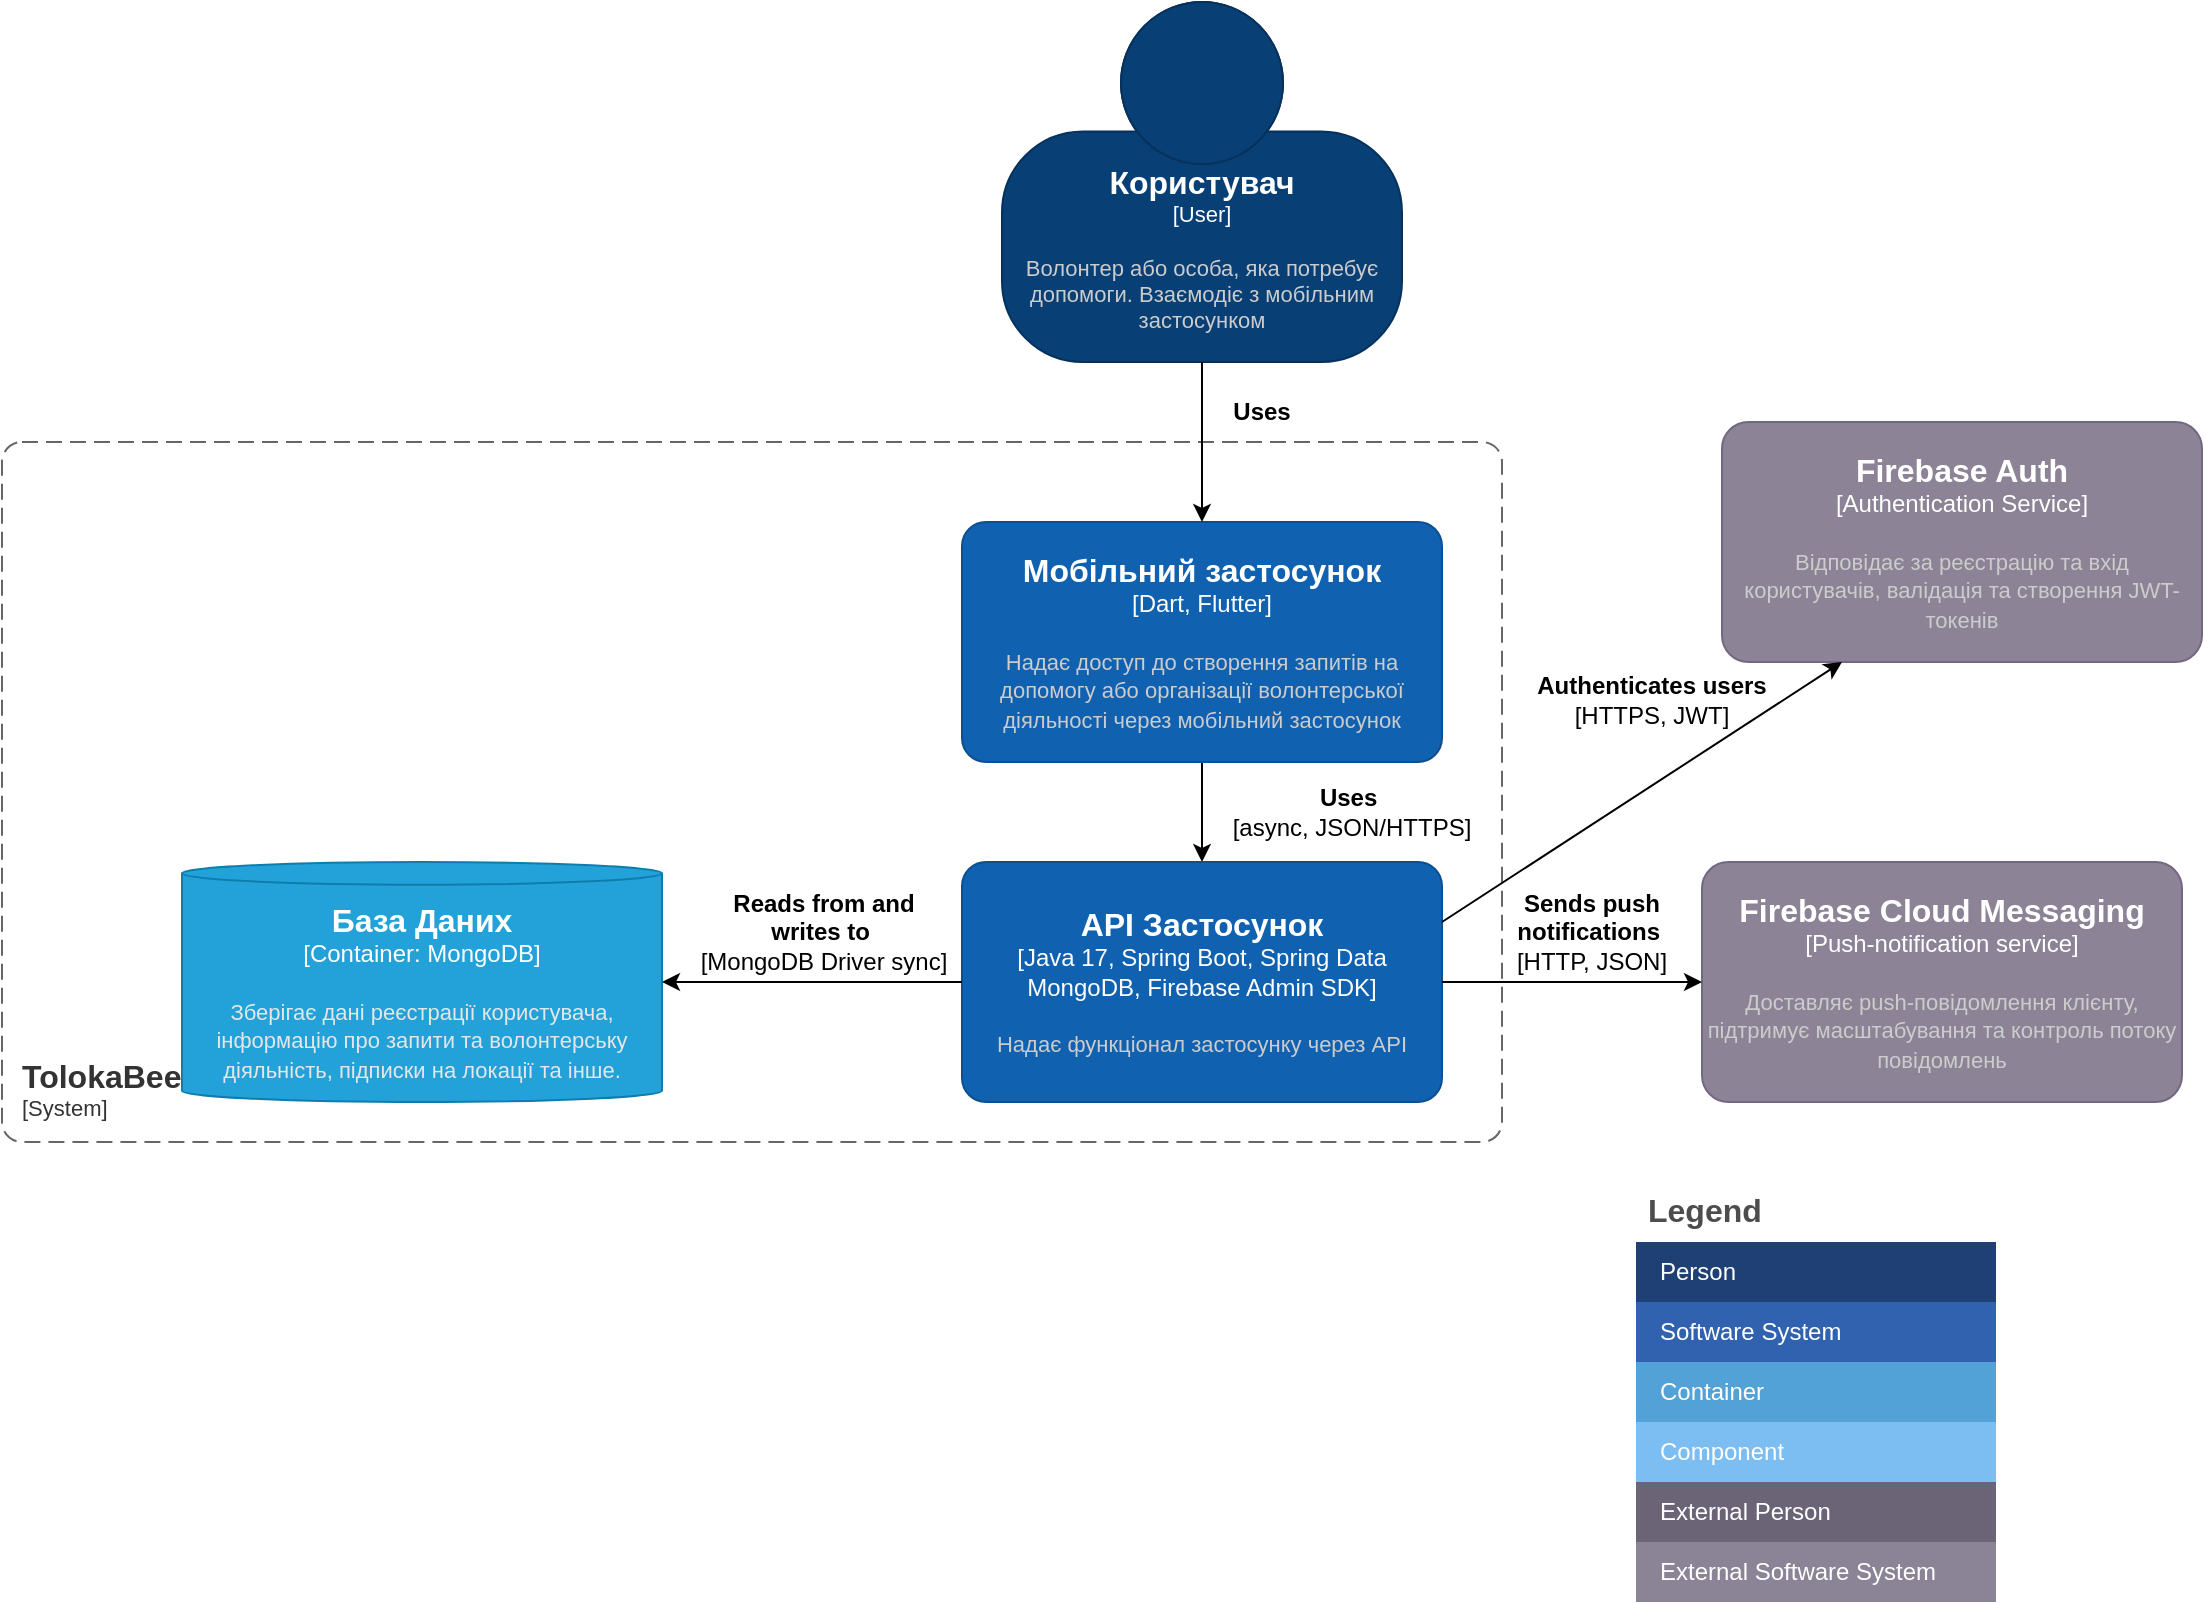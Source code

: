 <mxfile version="27.0.4">
  <diagram name="Page-1" id="p7aUT_tuG2PjZASoRFg2">
    <mxGraphModel dx="1845" dy="655" grid="1" gridSize="10" guides="1" tooltips="1" connect="1" arrows="1" fold="1" page="1" pageScale="1" pageWidth="827" pageHeight="1169" math="0" shadow="0">
      <root>
        <mxCell id="0" />
        <mxCell id="1" parent="0" />
        <object placeholders="1" c4Name="Користувач" c4Type="User" c4Description="Волонтер або особа, яка потребує допомоги. Взаємодіє з мобільним застосунком" label="&lt;font style=&quot;font-size: 16px&quot;&gt;&lt;b&gt;%c4Name%&lt;/b&gt;&lt;/font&gt;&lt;div&gt;[%c4Type%]&lt;/div&gt;&lt;br&gt;&lt;div&gt;&lt;font style=&quot;font-size: 11px&quot;&gt;&lt;font color=&quot;#cccccc&quot;&gt;%c4Description%&lt;/font&gt;&lt;/div&gt;" id="RuZr-qZEQ6fws2_jqmMx-1">
          <mxCell style="html=1;fontSize=11;dashed=0;whiteSpace=wrap;fillColor=#083F75;strokeColor=#06315C;fontColor=#ffffff;shape=mxgraph.c4.person2;align=center;metaEdit=1;points=[[0.5,0,0],[1,0.5,0],[1,0.75,0],[0.75,1,0],[0.5,1,0],[0.25,1,0],[0,0.75,0],[0,0.5,0]];resizable=0;" parent="1" vertex="1">
            <mxGeometry x="330" y="60" width="200" height="180" as="geometry" />
          </mxCell>
        </object>
        <object placeholders="1" c4Name="TolokaBee" c4Type="SystemScopeBoundary" c4Application="System" label="&lt;font style=&quot;font-size: 16px&quot;&gt;&lt;b&gt;&lt;div style=&quot;text-align: left&quot;&gt;%c4Name%&lt;/div&gt;&lt;/b&gt;&lt;/font&gt;&lt;div style=&quot;text-align: left&quot;&gt;[%c4Application%]&lt;/div&gt;" id="sKMLGzby4gU_tgU_4kDK-2">
          <mxCell style="rounded=1;fontSize=11;whiteSpace=wrap;html=1;dashed=1;arcSize=20;fillColor=none;strokeColor=#666666;fontColor=#333333;labelBackgroundColor=none;align=left;verticalAlign=bottom;labelBorderColor=none;spacingTop=0;spacing=10;dashPattern=8 4;metaEdit=1;rotatable=0;perimeter=rectanglePerimeter;noLabel=0;labelPadding=0;allowArrows=0;connectable=0;expand=0;recursiveResize=0;editable=1;pointerEvents=0;absoluteArcSize=1;points=[[0.25,0,0],[0.5,0,0],[0.75,0,0],[1,0.25,0],[1,0.5,0],[1,0.75,0],[0.75,1,0],[0.5,1,0],[0.25,1,0],[0,0.75,0],[0,0.5,0],[0,0.25,0]];" vertex="1" parent="1">
            <mxGeometry x="-170" y="280" width="750" height="350" as="geometry" />
          </mxCell>
        </object>
        <mxCell id="sKMLGzby4gU_tgU_4kDK-8" style="edgeStyle=orthogonalEdgeStyle;rounded=0;orthogonalLoop=1;jettySize=auto;html=1;" edge="1" parent="1" source="sKMLGzby4gU_tgU_4kDK-3" target="sKMLGzby4gU_tgU_4kDK-7">
          <mxGeometry relative="1" as="geometry" />
        </mxCell>
        <object placeholders="1" c4Name="Мобільний застосунок" c4Type="Dart, Flutter" c4Description="Надає доступ до створення запитів на допомогу або організації волонтерської діяльності через мобільний застосунок" label="&lt;font style=&quot;font-size: 16px&quot;&gt;&lt;b&gt;%c4Name%&lt;/b&gt;&lt;/font&gt;&lt;div&gt;[%c4Type%]&lt;/div&gt;&lt;br&gt;&lt;div&gt;&lt;font style=&quot;font-size: 11px&quot;&gt;&lt;font color=&quot;#cccccc&quot;&gt;%c4Description%&lt;/font&gt;&lt;/div&gt;" id="sKMLGzby4gU_tgU_4kDK-3">
          <mxCell style="rounded=1;whiteSpace=wrap;html=1;labelBackgroundColor=none;fillColor=#1061B0;fontColor=#ffffff;align=center;arcSize=10;strokeColor=#0D5091;metaEdit=1;resizable=0;points=[[0.25,0,0],[0.5,0,0],[0.75,0,0],[1,0.25,0],[1,0.5,0],[1,0.75,0],[0.75,1,0],[0.5,1,0],[0.25,1,0],[0,0.75,0],[0,0.5,0],[0,0.25,0]];" vertex="1" parent="1">
            <mxGeometry x="310" y="320" width="240" height="120" as="geometry" />
          </mxCell>
        </object>
        <mxCell id="sKMLGzby4gU_tgU_4kDK-5" style="edgeStyle=orthogonalEdgeStyle;rounded=0;orthogonalLoop=1;jettySize=auto;html=1;entryX=0.5;entryY=0;entryDx=0;entryDy=0;entryPerimeter=0;" edge="1" parent="1" source="RuZr-qZEQ6fws2_jqmMx-1" target="sKMLGzby4gU_tgU_4kDK-3">
          <mxGeometry relative="1" as="geometry" />
        </mxCell>
        <mxCell id="sKMLGzby4gU_tgU_4kDK-6" value="Uses" style="text;html=1;align=center;verticalAlign=middle;whiteSpace=wrap;rounded=0;fontStyle=1" vertex="1" parent="1">
          <mxGeometry x="430" y="250" width="60" height="30" as="geometry" />
        </mxCell>
        <object placeholders="1" c4Name="API Застосунок" c4Type="Java 17, Spring Boot, Spring Data MongoDB, Firebase Admin SDK" c4Description="Надає функціонал застосунку через API" label="&lt;font style=&quot;font-size: 16px&quot;&gt;&lt;b&gt;%c4Name%&lt;/b&gt;&lt;/font&gt;&lt;div&gt;[%c4Type%]&lt;/div&gt;&lt;br&gt;&lt;div&gt;&lt;font style=&quot;font-size: 11px&quot;&gt;&lt;font color=&quot;#cccccc&quot;&gt;%c4Description%&lt;/font&gt;&lt;/div&gt;" id="sKMLGzby4gU_tgU_4kDK-7">
          <mxCell style="rounded=1;whiteSpace=wrap;html=1;labelBackgroundColor=none;fillColor=#1061B0;fontColor=#ffffff;align=center;arcSize=10;strokeColor=#0D5091;metaEdit=1;resizable=0;points=[[0.25,0,0],[0.5,0,0],[0.75,0,0],[1,0.25,0],[1,0.5,0],[1,0.75,0],[0.75,1,0],[0.5,1,0],[0.25,1,0],[0,0.75,0],[0,0.5,0],[0,0.25,0]];" vertex="1" parent="1">
            <mxGeometry x="310" y="490" width="240" height="120" as="geometry" />
          </mxCell>
        </object>
        <mxCell id="sKMLGzby4gU_tgU_4kDK-9" value="&lt;b&gt;Uses&lt;/b&gt;&amp;nbsp;&lt;div&gt;[async, JSON/HTTPS]&lt;/div&gt;" style="text;html=1;align=center;verticalAlign=middle;whiteSpace=wrap;rounded=0;" vertex="1" parent="1">
          <mxGeometry x="440" y="450" width="130" height="30" as="geometry" />
        </mxCell>
        <object placeholders="1" c4Name="База Даних" c4Type="Container" c4Technology="MongoDB" c4Description="Зберігає дані реєстрації користувача, інформацію про запити та волонтерську діяльність, підписки на локації та інше." label="&lt;font style=&quot;font-size: 16px&quot;&gt;&lt;b&gt;%c4Name%&lt;/b&gt;&lt;/font&gt;&lt;div&gt;[%c4Type%:&amp;nbsp;%c4Technology%]&lt;/div&gt;&lt;br&gt;&lt;div&gt;&lt;font style=&quot;font-size: 11px&quot;&gt;&lt;font color=&quot;#E6E6E6&quot;&gt;%c4Description%&lt;/font&gt;&lt;/div&gt;" id="sKMLGzby4gU_tgU_4kDK-10">
          <mxCell style="shape=cylinder3;size=5.667;whiteSpace=wrap;html=1;boundedLbl=1;rounded=0;labelBackgroundColor=none;fillColor=#23A2D9;fontSize=12;fontColor=#ffffff;align=center;strokeColor=#0E7DAD;metaEdit=1;points=[[0.5,0,0],[1,0.25,0],[1,0.5,0],[1,0.75,0],[0.5,1,0],[0,0.75,0],[0,0.5,0],[0,0.25,0]];resizable=0;" vertex="1" parent="1">
            <mxGeometry x="-80" y="490" width="240" height="120" as="geometry" />
          </mxCell>
        </object>
        <mxCell id="sKMLGzby4gU_tgU_4kDK-11" style="edgeStyle=orthogonalEdgeStyle;rounded=0;orthogonalLoop=1;jettySize=auto;html=1;entryX=1;entryY=0.5;entryDx=0;entryDy=0;entryPerimeter=0;" edge="1" parent="1" source="sKMLGzby4gU_tgU_4kDK-7" target="sKMLGzby4gU_tgU_4kDK-10">
          <mxGeometry relative="1" as="geometry" />
        </mxCell>
        <mxCell id="sKMLGzby4gU_tgU_4kDK-12" value="&lt;b&gt;Reads from and writes to&lt;/b&gt;&amp;nbsp;&lt;div&gt;[MongoDB Driver sync]&lt;/div&gt;" style="text;html=1;align=center;verticalAlign=middle;whiteSpace=wrap;rounded=0;" vertex="1" parent="1">
          <mxGeometry x="176" y="510" width="130" height="30" as="geometry" />
        </mxCell>
        <object placeholders="1" c4Name="Firebase Auth" c4Type="Authentication Service" c4Description="Відповідає за реєстрацію та вхід користувачів, валідація та створення JWT-токенів" label="&lt;font style=&quot;font-size: 16px&quot;&gt;&lt;b&gt;%c4Name%&lt;/b&gt;&lt;/font&gt;&lt;div&gt;[%c4Type%]&lt;/div&gt;&lt;br&gt;&lt;div&gt;&lt;font style=&quot;font-size: 11px&quot;&gt;&lt;font color=&quot;#cccccc&quot;&gt;%c4Description%&lt;/font&gt;&lt;/div&gt;" id="sKMLGzby4gU_tgU_4kDK-13">
          <mxCell style="rounded=1;whiteSpace=wrap;html=1;labelBackgroundColor=none;fillColor=#8C8496;fontColor=#ffffff;align=center;arcSize=11;strokeColor=#736782;metaEdit=1;resizable=0;points=[[0.25,0,0],[0.5,0,0],[0.75,0,0],[1,0.25,0],[1,0.5,0],[1,0.75,0],[0.75,1,0],[0.5,1,0],[0.25,1,0],[0,0.75,0],[0,0.5,0],[0,0.25,0]];" vertex="1" parent="1">
            <mxGeometry x="690" y="270" width="240" height="120" as="geometry" />
          </mxCell>
        </object>
        <object placeholders="1" c4Name="Firebase Cloud Messaging" c4Type="Push-notification service" c4Description="Доставляє push-повідомлення клієнту, підтримує масштабування та контроль потоку повідомлень" label="&lt;font style=&quot;font-size: 16px&quot;&gt;&lt;b&gt;%c4Name%&lt;/b&gt;&lt;/font&gt;&lt;div&gt;[%c4Type%]&lt;/div&gt;&lt;br&gt;&lt;div&gt;&lt;font style=&quot;font-size: 11px&quot;&gt;&lt;font color=&quot;#cccccc&quot;&gt;%c4Description%&lt;/font&gt;&lt;/div&gt;" id="sKMLGzby4gU_tgU_4kDK-14">
          <mxCell style="rounded=1;whiteSpace=wrap;html=1;labelBackgroundColor=none;fillColor=#8C8496;fontColor=#ffffff;align=center;arcSize=11;strokeColor=#736782;metaEdit=1;resizable=0;points=[[0.25,0,0],[0.5,0,0],[0.75,0,0],[1,0.25,0],[1,0.5,0],[1,0.75,0],[0.75,1,0],[0.5,1,0],[0.25,1,0],[0,0.75,0],[0,0.5,0],[0,0.25,0]];" vertex="1" parent="1">
            <mxGeometry x="680" y="490" width="240" height="120" as="geometry" />
          </mxCell>
        </object>
        <mxCell id="sKMLGzby4gU_tgU_4kDK-15" style="rounded=0;orthogonalLoop=1;jettySize=auto;html=1;exitX=1;exitY=0.25;exitDx=0;exitDy=0;exitPerimeter=0;entryX=0.25;entryY=1;entryDx=0;entryDy=0;entryPerimeter=0;" edge="1" parent="1" source="sKMLGzby4gU_tgU_4kDK-7" target="sKMLGzby4gU_tgU_4kDK-13">
          <mxGeometry relative="1" as="geometry" />
        </mxCell>
        <mxCell id="sKMLGzby4gU_tgU_4kDK-16" style="edgeStyle=orthogonalEdgeStyle;rounded=0;orthogonalLoop=1;jettySize=auto;html=1;exitX=1;exitY=0.5;exitDx=0;exitDy=0;exitPerimeter=0;entryX=0;entryY=0.5;entryDx=0;entryDy=0;entryPerimeter=0;" edge="1" parent="1" source="sKMLGzby4gU_tgU_4kDK-7" target="sKMLGzby4gU_tgU_4kDK-14">
          <mxGeometry relative="1" as="geometry" />
        </mxCell>
        <mxCell id="sKMLGzby4gU_tgU_4kDK-17" value="&lt;b&gt;Authenticates users &lt;/b&gt;[HTTPS, JWT]" style="text;html=1;align=center;verticalAlign=middle;whiteSpace=wrap;rounded=0;" vertex="1" parent="1">
          <mxGeometry x="590" y="394" width="130" height="30" as="geometry" />
        </mxCell>
        <mxCell id="sKMLGzby4gU_tgU_4kDK-18" value="&lt;b&gt;Sends push notifications&amp;nbsp;&lt;/b&gt;&lt;div&gt;[HTTP, JSON]&lt;/div&gt;" style="text;html=1;align=center;verticalAlign=middle;whiteSpace=wrap;rounded=0;" vertex="1" parent="1">
          <mxGeometry x="560" y="510" width="130" height="30" as="geometry" />
        </mxCell>
        <mxCell id="sKMLGzby4gU_tgU_4kDK-19" value="Legend" style="shape=table;startSize=30;container=1;collapsible=0;childLayout=tableLayout;fontSize=16;align=left;verticalAlign=top;fillColor=none;strokeColor=none;fontColor=#4D4D4D;fontStyle=1;spacingLeft=6;spacing=0;resizable=0;" vertex="1" parent="1">
          <mxGeometry x="647" y="650" width="180" height="210" as="geometry" />
        </mxCell>
        <mxCell id="sKMLGzby4gU_tgU_4kDK-20" value="" style="shape=tableRow;horizontal=0;startSize=0;swimlaneHead=0;swimlaneBody=0;strokeColor=inherit;top=0;left=0;bottom=0;right=0;collapsible=0;dropTarget=0;fillColor=none;points=[[0,0.5],[1,0.5]];portConstraint=eastwest;fontSize=12;" vertex="1" parent="sKMLGzby4gU_tgU_4kDK-19">
          <mxGeometry y="30" width="180" height="30" as="geometry" />
        </mxCell>
        <mxCell id="sKMLGzby4gU_tgU_4kDK-21" value="Person" style="shape=partialRectangle;html=1;whiteSpace=wrap;connectable=0;strokeColor=inherit;overflow=hidden;fillColor=#1E4074;top=0;left=0;bottom=0;right=0;pointerEvents=1;fontSize=12;align=left;fontColor=#FFFFFF;gradientColor=none;spacingLeft=10;spacingRight=4;" vertex="1" parent="sKMLGzby4gU_tgU_4kDK-20">
          <mxGeometry width="180" height="30" as="geometry">
            <mxRectangle width="180" height="30" as="alternateBounds" />
          </mxGeometry>
        </mxCell>
        <mxCell id="sKMLGzby4gU_tgU_4kDK-22" value="" style="shape=tableRow;horizontal=0;startSize=0;swimlaneHead=0;swimlaneBody=0;strokeColor=inherit;top=0;left=0;bottom=0;right=0;collapsible=0;dropTarget=0;fillColor=none;points=[[0,0.5],[1,0.5]];portConstraint=eastwest;fontSize=12;" vertex="1" parent="sKMLGzby4gU_tgU_4kDK-19">
          <mxGeometry y="60" width="180" height="30" as="geometry" />
        </mxCell>
        <mxCell id="sKMLGzby4gU_tgU_4kDK-23" value="Software System" style="shape=partialRectangle;html=1;whiteSpace=wrap;connectable=0;strokeColor=inherit;overflow=hidden;fillColor=#3162AF;top=0;left=0;bottom=0;right=0;pointerEvents=1;fontSize=12;align=left;fontColor=#FFFFFF;gradientColor=none;spacingLeft=10;spacingRight=4;" vertex="1" parent="sKMLGzby4gU_tgU_4kDK-22">
          <mxGeometry width="180" height="30" as="geometry">
            <mxRectangle width="180" height="30" as="alternateBounds" />
          </mxGeometry>
        </mxCell>
        <mxCell id="sKMLGzby4gU_tgU_4kDK-24" value="" style="shape=tableRow;horizontal=0;startSize=0;swimlaneHead=0;swimlaneBody=0;strokeColor=inherit;top=0;left=0;bottom=0;right=0;collapsible=0;dropTarget=0;fillColor=none;points=[[0,0.5],[1,0.5]];portConstraint=eastwest;fontSize=12;" vertex="1" parent="sKMLGzby4gU_tgU_4kDK-19">
          <mxGeometry y="90" width="180" height="30" as="geometry" />
        </mxCell>
        <mxCell id="sKMLGzby4gU_tgU_4kDK-25" value="Container" style="shape=partialRectangle;html=1;whiteSpace=wrap;connectable=0;strokeColor=inherit;overflow=hidden;fillColor=#52a2d8;top=0;left=0;bottom=0;right=0;pointerEvents=1;fontSize=12;align=left;fontColor=#FFFFFF;gradientColor=none;spacingLeft=10;spacingRight=4;" vertex="1" parent="sKMLGzby4gU_tgU_4kDK-24">
          <mxGeometry width="180" height="30" as="geometry">
            <mxRectangle width="180" height="30" as="alternateBounds" />
          </mxGeometry>
        </mxCell>
        <mxCell id="sKMLGzby4gU_tgU_4kDK-26" value="" style="shape=tableRow;horizontal=0;startSize=0;swimlaneHead=0;swimlaneBody=0;strokeColor=inherit;top=0;left=0;bottom=0;right=0;collapsible=0;dropTarget=0;fillColor=none;points=[[0,0.5],[1,0.5]];portConstraint=eastwest;fontSize=12;" vertex="1" parent="sKMLGzby4gU_tgU_4kDK-19">
          <mxGeometry y="120" width="180" height="30" as="geometry" />
        </mxCell>
        <mxCell id="sKMLGzby4gU_tgU_4kDK-27" value="Component" style="shape=partialRectangle;html=1;whiteSpace=wrap;connectable=0;strokeColor=inherit;overflow=hidden;fillColor=#7dbef2;top=0;left=0;bottom=0;right=0;pointerEvents=1;fontSize=12;align=left;fontColor=#FFFFFF;gradientColor=none;spacingLeft=10;spacingRight=4;" vertex="1" parent="sKMLGzby4gU_tgU_4kDK-26">
          <mxGeometry width="180" height="30" as="geometry">
            <mxRectangle width="180" height="30" as="alternateBounds" />
          </mxGeometry>
        </mxCell>
        <mxCell id="sKMLGzby4gU_tgU_4kDK-28" value="" style="shape=tableRow;horizontal=0;startSize=0;swimlaneHead=0;swimlaneBody=0;strokeColor=inherit;top=0;left=0;bottom=0;right=0;collapsible=0;dropTarget=0;fillColor=none;points=[[0,0.5],[1,0.5]];portConstraint=eastwest;fontSize=12;" vertex="1" parent="sKMLGzby4gU_tgU_4kDK-19">
          <mxGeometry y="150" width="180" height="30" as="geometry" />
        </mxCell>
        <mxCell id="sKMLGzby4gU_tgU_4kDK-29" value="External Person" style="shape=partialRectangle;html=1;whiteSpace=wrap;connectable=0;strokeColor=inherit;overflow=hidden;fillColor=#6b6477;top=0;left=0;bottom=0;right=0;pointerEvents=1;fontSize=12;align=left;fontColor=#FFFFFF;gradientColor=none;spacingLeft=10;spacingRight=4;" vertex="1" parent="sKMLGzby4gU_tgU_4kDK-28">
          <mxGeometry width="180" height="30" as="geometry">
            <mxRectangle width="180" height="30" as="alternateBounds" />
          </mxGeometry>
        </mxCell>
        <mxCell id="sKMLGzby4gU_tgU_4kDK-30" value="" style="shape=tableRow;horizontal=0;startSize=0;swimlaneHead=0;swimlaneBody=0;strokeColor=inherit;top=0;left=0;bottom=0;right=0;collapsible=0;dropTarget=0;fillColor=none;points=[[0,0.5],[1,0.5]];portConstraint=eastwest;fontSize=12;" vertex="1" parent="sKMLGzby4gU_tgU_4kDK-19">
          <mxGeometry y="180" width="180" height="30" as="geometry" />
        </mxCell>
        <mxCell id="sKMLGzby4gU_tgU_4kDK-31" value="External Software System" style="shape=partialRectangle;html=1;whiteSpace=wrap;connectable=0;strokeColor=inherit;overflow=hidden;fillColor=#8b8496;top=0;left=0;bottom=0;right=0;pointerEvents=1;fontSize=12;align=left;fontColor=#FFFFFF;gradientColor=none;spacingLeft=10;spacingRight=4;" vertex="1" parent="sKMLGzby4gU_tgU_4kDK-30">
          <mxGeometry width="180" height="30" as="geometry">
            <mxRectangle width="180" height="30" as="alternateBounds" />
          </mxGeometry>
        </mxCell>
      </root>
    </mxGraphModel>
  </diagram>
</mxfile>
